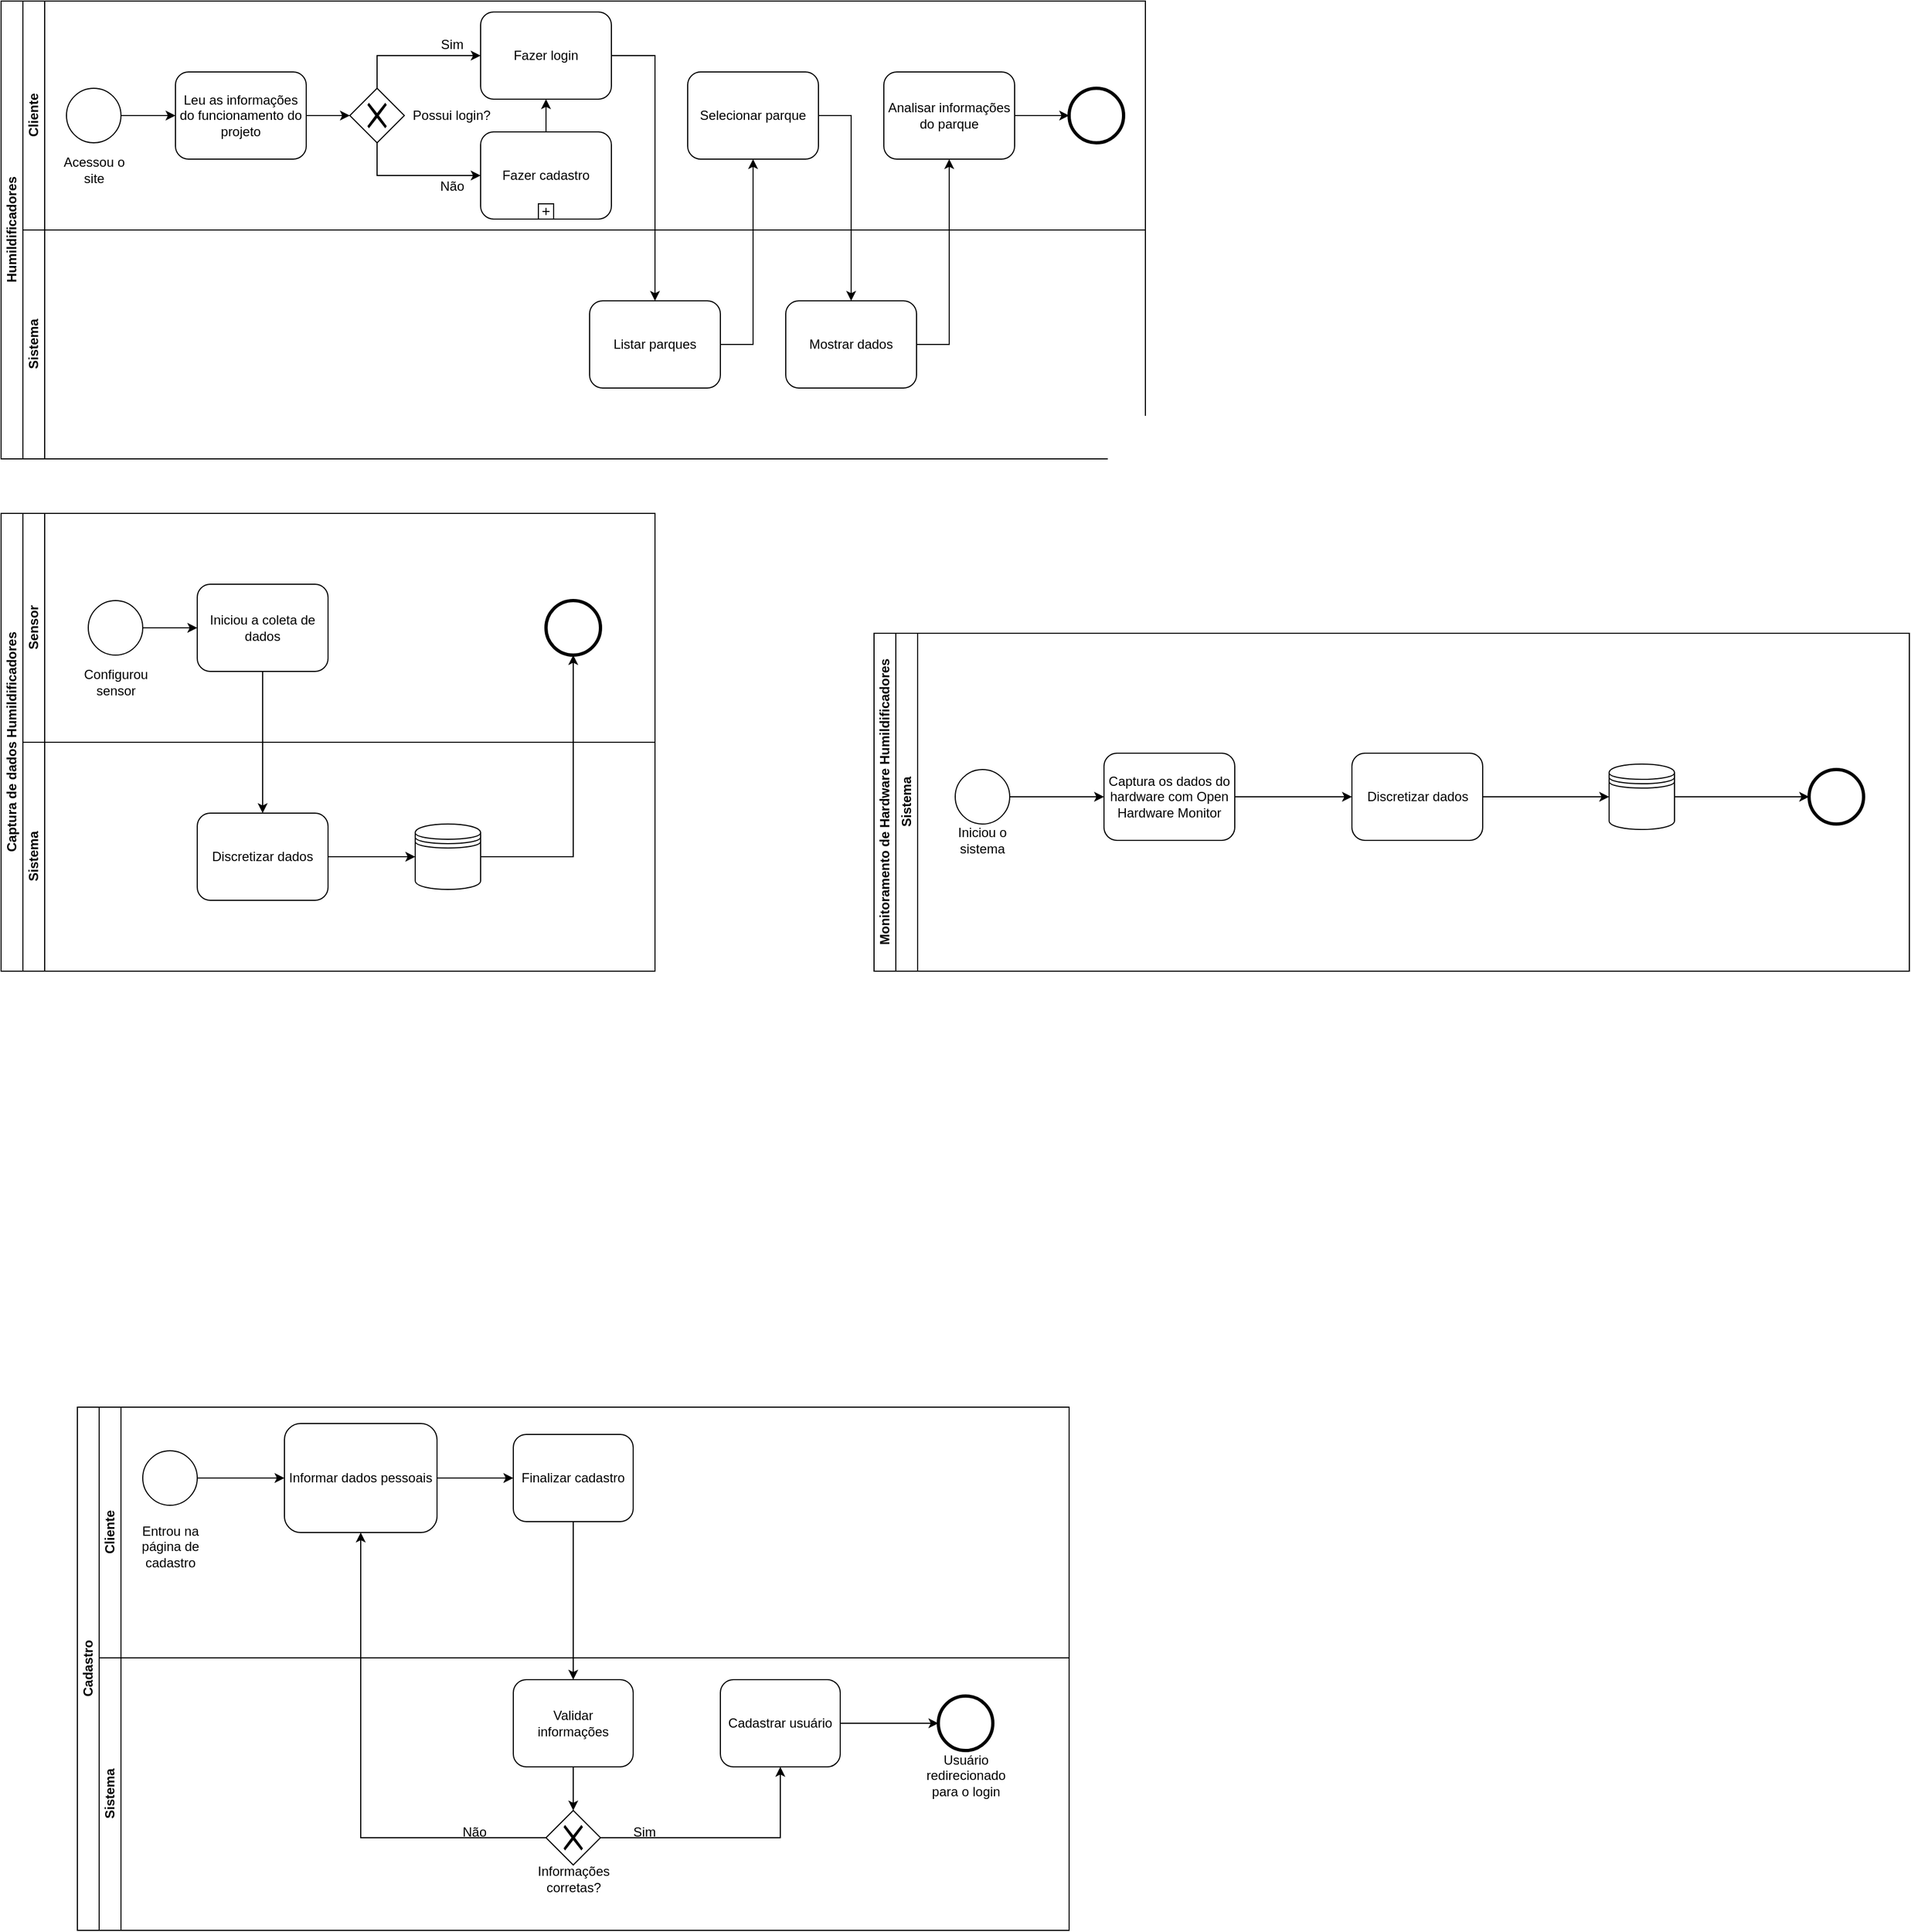 <mxfile version="14.0.1" type="device"><diagram id="df5vs64nJyHTigzsV2kV" name="Page-1"><mxGraphModel dx="1422" dy="768" grid="0" gridSize="10" guides="1" tooltips="1" connect="1" arrows="1" fold="1" page="0" pageScale="1" pageWidth="827" pageHeight="1169" math="0" shadow="0"><root><mxCell id="0"/><mxCell id="1" parent="0"/><mxCell id="KYr37nAHbCxn54FUFgil-1" value="Humildificadores" style="swimlane;html=1;childLayout=stackLayout;resizeParent=1;resizeParentMax=0;horizontal=0;startSize=20;horizontalStack=0;" parent="1" vertex="1"><mxGeometry y="130" width="1050" height="420" as="geometry"/></mxCell><mxCell id="KYr37nAHbCxn54FUFgil-2" value="Cliente" style="swimlane;html=1;startSize=20;horizontal=0;" parent="KYr37nAHbCxn54FUFgil-1" vertex="1"><mxGeometry x="20" width="1030" height="210" as="geometry"/></mxCell><mxCell id="KYr37nAHbCxn54FUFgil-10" style="edgeStyle=orthogonalEdgeStyle;rounded=0;orthogonalLoop=1;jettySize=auto;html=1;entryX=0;entryY=0.5;entryDx=0;entryDy=0;" parent="KYr37nAHbCxn54FUFgil-2" source="KYr37nAHbCxn54FUFgil-5" target="KYr37nAHbCxn54FUFgil-9" edge="1"><mxGeometry relative="1" as="geometry"/></mxCell><mxCell id="KYr37nAHbCxn54FUFgil-31" value="Sim" style="text;html=1;strokeColor=none;fillColor=none;align=center;verticalAlign=middle;whiteSpace=wrap;rounded=0;" parent="KYr37nAHbCxn54FUFgil-2" vertex="1"><mxGeometry x="374" y="30" width="40" height="20" as="geometry"/></mxCell><mxCell id="KYr37nAHbCxn54FUFgil-36" value="Fazer login" style="html=1;whiteSpace=wrap;rounded=1;dropTarget=0;" parent="KYr37nAHbCxn54FUFgil-2" vertex="1"><mxGeometry x="420" y="10" width="120" height="80" as="geometry"/></mxCell><mxCell id="KYr37nAHbCxn54FUFgil-35" style="edgeStyle=orthogonalEdgeStyle;rounded=0;orthogonalLoop=1;jettySize=auto;html=1;entryX=0;entryY=0.5;entryDx=0;entryDy=0;" parent="KYr37nAHbCxn54FUFgil-2" target="KYr37nAHbCxn54FUFgil-33" edge="1"><mxGeometry relative="1" as="geometry"><mxPoint x="325" y="130" as="sourcePoint"/><Array as="points"><mxPoint x="325" y="160"/></Array></mxGeometry></mxCell><mxCell id="KYr37nAHbCxn54FUFgil-38" style="edgeStyle=orthogonalEdgeStyle;rounded=0;orthogonalLoop=1;jettySize=auto;html=1;entryX=0;entryY=0.5;entryDx=0;entryDy=0;" parent="KYr37nAHbCxn54FUFgil-2" target="KYr37nAHbCxn54FUFgil-36" edge="1"><mxGeometry relative="1" as="geometry"><mxPoint x="325" y="80" as="sourcePoint"/><Array as="points"><mxPoint x="325" y="50"/></Array></mxGeometry></mxCell><mxCell id="KYr37nAHbCxn54FUFgil-48" value="Analisar informações do parque" style="html=1;whiteSpace=wrap;rounded=1;dropTarget=0;" parent="KYr37nAHbCxn54FUFgil-2" vertex="1"><mxGeometry x="790" y="65" width="120" height="80" as="geometry"/></mxCell><mxCell id="KYr37nAHbCxn54FUFgil-67" value="" style="shape=mxgraph.bpmn.shape;html=1;verticalLabelPosition=bottom;labelBackgroundColor=#ffffff;verticalAlign=top;align=center;perimeter=ellipsePerimeter;outlineConnect=0;outline=end;symbol=general;" parent="KYr37nAHbCxn54FUFgil-2" vertex="1"><mxGeometry x="960" y="80" width="50" height="50" as="geometry"/></mxCell><mxCell id="3r_tqzN9Ztn0_A5b84R3-2" style="edgeStyle=orthogonalEdgeStyle;rounded=0;orthogonalLoop=1;jettySize=auto;html=1;entryX=0;entryY=0.5;entryDx=0;entryDy=0;" edge="1" parent="KYr37nAHbCxn54FUFgil-2" source="KYr37nAHbCxn54FUFgil-9" target="Hnz71xQ3nLrBSHwAkCdc-6"><mxGeometry relative="1" as="geometry"/></mxCell><mxCell id="KYr37nAHbCxn54FUFgil-9" value="Leu as informações do funcionamento do projeto" style="shape=ext;rounded=1;html=1;whiteSpace=wrap;" parent="KYr37nAHbCxn54FUFgil-2" vertex="1"><mxGeometry x="140" y="65" width="120" height="80" as="geometry"/></mxCell><mxCell id="KYr37nAHbCxn54FUFgil-5" value="" style="shape=mxgraph.bpmn.shape;html=1;verticalLabelPosition=bottom;labelBackgroundColor=#ffffff;verticalAlign=top;align=center;perimeter=ellipsePerimeter;outlineConnect=0;outline=standard;symbol=general;" parent="KYr37nAHbCxn54FUFgil-2" vertex="1"><mxGeometry x="40" y="80" width="50" height="50" as="geometry"/></mxCell><mxCell id="KYr37nAHbCxn54FUFgil-40" value="Selecionar parque" style="html=1;whiteSpace=wrap;rounded=1;dropTarget=0;" parent="KYr37nAHbCxn54FUFgil-2" vertex="1"><mxGeometry x="610" y="65" width="120" height="80" as="geometry"/></mxCell><mxCell id="KYr37nAHbCxn54FUFgil-44" style="edgeStyle=orthogonalEdgeStyle;rounded=0;orthogonalLoop=1;jettySize=auto;html=1;entryX=0.5;entryY=1;entryDx=0;entryDy=0;" parent="KYr37nAHbCxn54FUFgil-2" source="KYr37nAHbCxn54FUFgil-33" edge="1"><mxGeometry relative="1" as="geometry"><mxPoint x="480" y="90" as="targetPoint"/></mxGeometry></mxCell><mxCell id="KYr37nAHbCxn54FUFgil-68" style="edgeStyle=orthogonalEdgeStyle;rounded=0;orthogonalLoop=1;jettySize=auto;html=1;" parent="KYr37nAHbCxn54FUFgil-2" source="KYr37nAHbCxn54FUFgil-48" target="KYr37nAHbCxn54FUFgil-67" edge="1"><mxGeometry relative="1" as="geometry"/></mxCell><mxCell id="KYr37nAHbCxn54FUFgil-25" value="Possui login?" style="text;html=1;strokeColor=none;fillColor=none;align=center;verticalAlign=middle;whiteSpace=wrap;rounded=0;" parent="KYr37nAHbCxn54FUFgil-2" vertex="1"><mxGeometry x="356" y="95" width="75" height="20" as="geometry"/></mxCell><mxCell id="Hnz71xQ3nLrBSHwAkCdc-3" value="Acessou o site" style="text;html=1;strokeColor=none;fillColor=none;align=center;verticalAlign=middle;whiteSpace=wrap;rounded=0;" parent="KYr37nAHbCxn54FUFgil-2" vertex="1"><mxGeometry x="27.5" y="145" width="75" height="20" as="geometry"/></mxCell><mxCell id="KYr37nAHbCxn54FUFgil-33" value="Fazer cadastro" style="html=1;whiteSpace=wrap;rounded=1;dropTarget=0;" parent="KYr37nAHbCxn54FUFgil-2" vertex="1"><mxGeometry x="420" y="120" width="120" height="80" as="geometry"/></mxCell><mxCell id="KYr37nAHbCxn54FUFgil-34" value="" style="html=1;shape=plus;outlineConnect=0;" parent="KYr37nAHbCxn54FUFgil-33" vertex="1"><mxGeometry x="0.5" y="1" width="14" height="14" relative="1" as="geometry"><mxPoint x="-7" y="-14" as="offset"/></mxGeometry></mxCell><mxCell id="KYr37nAHbCxn54FUFgil-32" value="Não" style="text;html=1;strokeColor=none;fillColor=none;align=center;verticalAlign=middle;whiteSpace=wrap;rounded=0;" parent="KYr37nAHbCxn54FUFgil-2" vertex="1"><mxGeometry x="374" y="160" width="40" height="20" as="geometry"/></mxCell><mxCell id="Hnz71xQ3nLrBSHwAkCdc-6" value="" style="shape=mxgraph.bpmn.shape;html=1;verticalLabelPosition=bottom;labelBackgroundColor=#ffffff;verticalAlign=top;align=center;perimeter=rhombusPerimeter;background=gateway;outlineConnect=0;outline=none;symbol=exclusiveGw;" parent="KYr37nAHbCxn54FUFgil-2" vertex="1"><mxGeometry x="300" y="80" width="50" height="50" as="geometry"/></mxCell><mxCell id="KYr37nAHbCxn54FUFgil-3" value="Sistema" style="swimlane;html=1;startSize=20;horizontal=0;" parent="KYr37nAHbCxn54FUFgil-1" vertex="1"><mxGeometry x="20" y="210" width="1030" height="210" as="geometry"/></mxCell><mxCell id="l9duHPYduscF05IecQCI-11" value="Listar parques" style="html=1;whiteSpace=wrap;rounded=1;dropTarget=0;" parent="KYr37nAHbCxn54FUFgil-3" vertex="1"><mxGeometry x="520" y="65" width="120" height="80" as="geometry"/></mxCell><mxCell id="l9duHPYduscF05IecQCI-5" value="Mostrar dados" style="html=1;whiteSpace=wrap;rounded=1;dropTarget=0;" parent="KYr37nAHbCxn54FUFgil-3" vertex="1"><mxGeometry x="700" y="65" width="120" height="80" as="geometry"/></mxCell><mxCell id="l9duHPYduscF05IecQCI-8" style="edgeStyle=orthogonalEdgeStyle;rounded=0;orthogonalLoop=1;jettySize=auto;html=1;entryX=0.5;entryY=1;entryDx=0;entryDy=0;" parent="KYr37nAHbCxn54FUFgil-1" source="l9duHPYduscF05IecQCI-5" target="KYr37nAHbCxn54FUFgil-48" edge="1"><mxGeometry relative="1" as="geometry"><Array as="points"><mxPoint x="870" y="315"/></Array></mxGeometry></mxCell><mxCell id="l9duHPYduscF05IecQCI-12" style="edgeStyle=orthogonalEdgeStyle;rounded=0;orthogonalLoop=1;jettySize=auto;html=1;" parent="KYr37nAHbCxn54FUFgil-1" source="KYr37nAHbCxn54FUFgil-36" target="l9duHPYduscF05IecQCI-11" edge="1"><mxGeometry relative="1" as="geometry"><Array as="points"><mxPoint x="600" y="50"/></Array></mxGeometry></mxCell><mxCell id="l9duHPYduscF05IecQCI-13" style="edgeStyle=orthogonalEdgeStyle;rounded=0;orthogonalLoop=1;jettySize=auto;html=1;" parent="KYr37nAHbCxn54FUFgil-1" source="l9duHPYduscF05IecQCI-11" target="KYr37nAHbCxn54FUFgil-40" edge="1"><mxGeometry relative="1" as="geometry"><Array as="points"><mxPoint x="690" y="315"/></Array></mxGeometry></mxCell><mxCell id="l9duHPYduscF05IecQCI-14" style="edgeStyle=orthogonalEdgeStyle;rounded=0;orthogonalLoop=1;jettySize=auto;html=1;entryX=0.5;entryY=0;entryDx=0;entryDy=0;" parent="KYr37nAHbCxn54FUFgil-1" source="KYr37nAHbCxn54FUFgil-40" target="l9duHPYduscF05IecQCI-5" edge="1"><mxGeometry relative="1" as="geometry"><Array as="points"><mxPoint x="780" y="105"/></Array></mxGeometry></mxCell><mxCell id="l9duHPYduscF05IecQCI-34" value="Captura de dados Humildificadores" style="swimlane;html=1;childLayout=stackLayout;resizeParent=1;resizeParentMax=0;horizontal=0;startSize=20;horizontalStack=0;" parent="1" vertex="1"><mxGeometry y="600" width="600" height="420" as="geometry"/></mxCell><mxCell id="l9duHPYduscF05IecQCI-35" value="Sensor" style="swimlane;html=1;startSize=20;horizontal=0;" parent="l9duHPYduscF05IecQCI-34" vertex="1"><mxGeometry x="20" width="580" height="210" as="geometry"/></mxCell><mxCell id="l9duHPYduscF05IecQCI-36" style="edgeStyle=orthogonalEdgeStyle;rounded=0;orthogonalLoop=1;jettySize=auto;html=1;entryX=0;entryY=0.5;entryDx=0;entryDy=0;" parent="l9duHPYduscF05IecQCI-35" source="l9duHPYduscF05IecQCI-44" target="l9duHPYduscF05IecQCI-43" edge="1"><mxGeometry relative="1" as="geometry"/></mxCell><mxCell id="l9duHPYduscF05IecQCI-42" value="" style="shape=mxgraph.bpmn.shape;html=1;verticalLabelPosition=bottom;labelBackgroundColor=#ffffff;verticalAlign=top;align=center;perimeter=ellipsePerimeter;outlineConnect=0;outline=end;symbol=general;" parent="l9duHPYduscF05IecQCI-35" vertex="1"><mxGeometry x="480" y="80" width="50" height="50" as="geometry"/></mxCell><mxCell id="l9duHPYduscF05IecQCI-43" value="Iniciou a coleta de dados" style="shape=ext;rounded=1;html=1;whiteSpace=wrap;" parent="l9duHPYduscF05IecQCI-35" vertex="1"><mxGeometry x="160" y="65" width="120" height="80" as="geometry"/></mxCell><mxCell id="l9duHPYduscF05IecQCI-44" value="" style="shape=mxgraph.bpmn.shape;html=1;verticalLabelPosition=bottom;labelBackgroundColor=#ffffff;verticalAlign=top;align=center;perimeter=ellipsePerimeter;outlineConnect=0;outline=standard;symbol=general;" parent="l9duHPYduscF05IecQCI-35" vertex="1"><mxGeometry x="60" y="80" width="50" height="50" as="geometry"/></mxCell><mxCell id="l9duHPYduscF05IecQCI-49" value="Configurou sensor" style="text;html=1;strokeColor=none;fillColor=none;align=center;verticalAlign=middle;whiteSpace=wrap;rounded=0;" parent="l9duHPYduscF05IecQCI-35" vertex="1"><mxGeometry x="47.5" y="145" width="75" height="20" as="geometry"/></mxCell><mxCell id="l9duHPYduscF05IecQCI-54" value="Sistema" style="swimlane;html=1;startSize=20;horizontal=0;" parent="l9duHPYduscF05IecQCI-34" vertex="1"><mxGeometry x="20" y="210" width="580" height="210" as="geometry"/></mxCell><mxCell id="l9duHPYduscF05IecQCI-72" style="edgeStyle=orthogonalEdgeStyle;rounded=0;orthogonalLoop=1;jettySize=auto;html=1;entryX=0;entryY=0.5;entryDx=0;entryDy=0;" parent="l9duHPYduscF05IecQCI-54" source="l9duHPYduscF05IecQCI-70" target="l9duHPYduscF05IecQCI-81" edge="1"><mxGeometry relative="1" as="geometry"><mxPoint x="344" y="105" as="targetPoint"/></mxGeometry></mxCell><mxCell id="l9duHPYduscF05IecQCI-81" value="" style="shape=datastore;whiteSpace=wrap;html=1;" parent="l9duHPYduscF05IecQCI-54" vertex="1"><mxGeometry x="360" y="75" width="60" height="60" as="geometry"/></mxCell><mxCell id="l9duHPYduscF05IecQCI-70" value="Discretizar dados" style="shape=ext;rounded=1;html=1;whiteSpace=wrap;" parent="l9duHPYduscF05IecQCI-54" vertex="1"><mxGeometry x="160" y="65" width="120" height="80" as="geometry"/></mxCell><mxCell id="l9duHPYduscF05IecQCI-71" style="edgeStyle=orthogonalEdgeStyle;rounded=0;orthogonalLoop=1;jettySize=auto;html=1;" parent="l9duHPYduscF05IecQCI-34" source="l9duHPYduscF05IecQCI-43" target="l9duHPYduscF05IecQCI-70" edge="1"><mxGeometry relative="1" as="geometry"/></mxCell><mxCell id="l9duHPYduscF05IecQCI-82" style="edgeStyle=orthogonalEdgeStyle;rounded=0;orthogonalLoop=1;jettySize=auto;html=1;" parent="l9duHPYduscF05IecQCI-34" source="l9duHPYduscF05IecQCI-81" target="l9duHPYduscF05IecQCI-42" edge="1"><mxGeometry relative="1" as="geometry"/></mxCell><mxCell id="l9duHPYduscF05IecQCI-83" value="Monitoramento de Hardware Humildificadores" style="swimlane;html=1;childLayout=stackLayout;resizeParent=1;resizeParentMax=0;horizontal=0;startSize=20;horizontalStack=0;" parent="1" vertex="1"><mxGeometry x="801" y="710" width="950" height="310" as="geometry"/></mxCell><mxCell id="l9duHPYduscF05IecQCI-84" value="Sistema" style="swimlane;html=1;startSize=20;horizontal=0;" parent="l9duHPYduscF05IecQCI-83" vertex="1"><mxGeometry x="20" width="930" height="310" as="geometry"/></mxCell><mxCell id="l9duHPYduscF05IecQCI-85" style="edgeStyle=orthogonalEdgeStyle;rounded=0;orthogonalLoop=1;jettySize=auto;html=1;entryX=0;entryY=0.5;entryDx=0;entryDy=0;" parent="l9duHPYduscF05IecQCI-84" source="l9duHPYduscF05IecQCI-88" target="l9duHPYduscF05IecQCI-87" edge="1"><mxGeometry relative="1" as="geometry"/></mxCell><mxCell id="l9duHPYduscF05IecQCI-98" style="edgeStyle=orthogonalEdgeStyle;rounded=0;orthogonalLoop=1;jettySize=auto;html=1;entryX=0;entryY=0.5;entryDx=0;entryDy=0;" parent="l9duHPYduscF05IecQCI-84" source="l9duHPYduscF05IecQCI-100" target="l9duHPYduscF05IecQCI-97" edge="1"><mxGeometry relative="1" as="geometry"/></mxCell><mxCell id="l9duHPYduscF05IecQCI-101" style="edgeStyle=orthogonalEdgeStyle;rounded=0;orthogonalLoop=1;jettySize=auto;html=1;entryX=0;entryY=0.5;entryDx=0;entryDy=0;" parent="l9duHPYduscF05IecQCI-84" source="l9duHPYduscF05IecQCI-87" target="l9duHPYduscF05IecQCI-100" edge="1"><mxGeometry relative="1" as="geometry"><mxPoint x="306.5" y="1235" as="sourcePoint"/><mxPoint x="610" y="1235" as="targetPoint"/></mxGeometry></mxCell><mxCell id="l9duHPYduscF05IecQCI-88" value="" style="shape=mxgraph.bpmn.shape;html=1;verticalLabelPosition=bottom;labelBackgroundColor=#ffffff;verticalAlign=top;align=center;perimeter=ellipsePerimeter;outlineConnect=0;outline=standard;symbol=general;" parent="l9duHPYduscF05IecQCI-84" vertex="1"><mxGeometry x="54.5" y="125" width="50" height="50" as="geometry"/></mxCell><mxCell id="l9duHPYduscF05IecQCI-87" value="Captura os dados do hardware com Open Hardware Monitor" style="shape=ext;rounded=1;html=1;whiteSpace=wrap;" parent="l9duHPYduscF05IecQCI-84" vertex="1"><mxGeometry x="191" y="110" width="120" height="80" as="geometry"/></mxCell><mxCell id="l9duHPYduscF05IecQCI-100" value="Discretizar dados" style="shape=ext;rounded=1;html=1;whiteSpace=wrap;" parent="l9duHPYduscF05IecQCI-84" vertex="1"><mxGeometry x="418.5" y="110" width="120" height="80" as="geometry"/></mxCell><mxCell id="3r_tqzN9Ztn0_A5b84R3-3" style="edgeStyle=orthogonalEdgeStyle;rounded=0;orthogonalLoop=1;jettySize=auto;html=1;" edge="1" parent="l9duHPYduscF05IecQCI-84" source="l9duHPYduscF05IecQCI-97" target="l9duHPYduscF05IecQCI-86"><mxGeometry relative="1" as="geometry"/></mxCell><mxCell id="l9duHPYduscF05IecQCI-97" value="" style="shape=datastore;whiteSpace=wrap;html=1;" parent="l9duHPYduscF05IecQCI-84" vertex="1"><mxGeometry x="654.5" y="120" width="60" height="60" as="geometry"/></mxCell><mxCell id="l9duHPYduscF05IecQCI-86" value="" style="shape=mxgraph.bpmn.shape;html=1;verticalLabelPosition=bottom;labelBackgroundColor=#ffffff;verticalAlign=top;align=center;perimeter=ellipsePerimeter;outlineConnect=0;outline=end;symbol=general;" parent="l9duHPYduscF05IecQCI-84" vertex="1"><mxGeometry x="838" y="125" width="50" height="50" as="geometry"/></mxCell><mxCell id="l9duHPYduscF05IecQCI-89" value="Iniciou o sistema" style="text;html=1;strokeColor=none;fillColor=none;align=center;verticalAlign=middle;whiteSpace=wrap;rounded=0;" parent="l9duHPYduscF05IecQCI-84" vertex="1"><mxGeometry x="42" y="180" width="75" height="20" as="geometry"/></mxCell><mxCell id="hYX6JSYBdkoiYAkbKVVk-1" value="Cadastro" style="swimlane;html=1;childLayout=stackLayout;resizeParent=1;resizeParentMax=0;horizontal=0;startSize=20;horizontalStack=0;" parent="1" vertex="1"><mxGeometry x="70" y="1420" width="910" height="480" as="geometry"/></mxCell><mxCell id="hYX6JSYBdkoiYAkbKVVk-2" value="Cliente" style="swimlane;html=1;startSize=20;horizontal=0;" parent="hYX6JSYBdkoiYAkbKVVk-1" vertex="1"><mxGeometry x="20" width="890" height="230" as="geometry"/></mxCell><mxCell id="hYX6JSYBdkoiYAkbKVVk-10" style="edgeStyle=orthogonalEdgeStyle;rounded=0;orthogonalLoop=1;jettySize=auto;html=1;entryX=0;entryY=0.5;entryDx=0;entryDy=0;" parent="hYX6JSYBdkoiYAkbKVVk-2" source="hYX6JSYBdkoiYAkbKVVk-5" target="hYX6JSYBdkoiYAkbKVVk-9" edge="1"><mxGeometry relative="1" as="geometry"/></mxCell><mxCell id="hYX6JSYBdkoiYAkbKVVk-9" value="Finalizar cadastro" style="shape=ext;rounded=1;html=1;whiteSpace=wrap;" parent="hYX6JSYBdkoiYAkbKVVk-2" vertex="1"><mxGeometry x="380" y="25" width="110" height="80" as="geometry"/></mxCell><mxCell id="hYX6JSYBdkoiYAkbKVVk-5" value="Informar dados pessoais" style="shape=ext;rounded=1;html=1;whiteSpace=wrap;" parent="hYX6JSYBdkoiYAkbKVVk-2" vertex="1"><mxGeometry x="170" y="15" width="140" height="100" as="geometry"/></mxCell><mxCell id="hYX6JSYBdkoiYAkbKVVk-7" value="Entrou na página de cadastro" style="text;html=1;strokeColor=none;fillColor=none;align=center;verticalAlign=middle;whiteSpace=wrap;rounded=0;" parent="hYX6JSYBdkoiYAkbKVVk-2" vertex="1"><mxGeometry x="27.5" y="105" width="75" height="45" as="geometry"/></mxCell><mxCell id="hYX6JSYBdkoiYAkbKVVk-8" style="edgeStyle=orthogonalEdgeStyle;rounded=0;orthogonalLoop=1;jettySize=auto;html=1;" parent="hYX6JSYBdkoiYAkbKVVk-2" source="hYX6JSYBdkoiYAkbKVVk-6" target="hYX6JSYBdkoiYAkbKVVk-5" edge="1"><mxGeometry relative="1" as="geometry"/></mxCell><mxCell id="hYX6JSYBdkoiYAkbKVVk-6" value="" style="shape=mxgraph.bpmn.shape;html=1;verticalLabelPosition=bottom;labelBackgroundColor=#ffffff;verticalAlign=top;align=center;perimeter=ellipsePerimeter;outlineConnect=0;outline=standard;symbol=general;" parent="hYX6JSYBdkoiYAkbKVVk-2" vertex="1"><mxGeometry x="40" y="40" width="50" height="50" as="geometry"/></mxCell><mxCell id="hYX6JSYBdkoiYAkbKVVk-16" style="edgeStyle=orthogonalEdgeStyle;rounded=0;orthogonalLoop=1;jettySize=auto;html=1;exitX=0;exitY=0.5;exitDx=0;exitDy=0;entryX=0.5;entryY=1;entryDx=0;entryDy=0;" parent="hYX6JSYBdkoiYAkbKVVk-1" source="hYX6JSYBdkoiYAkbKVVk-14" target="hYX6JSYBdkoiYAkbKVVk-5" edge="1"><mxGeometry relative="1" as="geometry"/></mxCell><mxCell id="hYX6JSYBdkoiYAkbKVVk-18" style="edgeStyle=orthogonalEdgeStyle;rounded=0;orthogonalLoop=1;jettySize=auto;html=1;entryX=0.5;entryY=0;entryDx=0;entryDy=0;" parent="hYX6JSYBdkoiYAkbKVVk-1" source="hYX6JSYBdkoiYAkbKVVk-9" target="hYX6JSYBdkoiYAkbKVVk-17" edge="1"><mxGeometry relative="1" as="geometry"/></mxCell><mxCell id="hYX6JSYBdkoiYAkbKVVk-3" value="Sistema" style="swimlane;html=1;startSize=20;horizontal=0;" parent="hYX6JSYBdkoiYAkbKVVk-1" vertex="1"><mxGeometry x="20" y="230" width="890" height="250" as="geometry"/></mxCell><mxCell id="hYX6JSYBdkoiYAkbKVVk-19" style="edgeStyle=orthogonalEdgeStyle;rounded=0;orthogonalLoop=1;jettySize=auto;html=1;exitX=0.5;exitY=1;exitDx=0;exitDy=0;" parent="hYX6JSYBdkoiYAkbKVVk-3" source="hYX6JSYBdkoiYAkbKVVk-17" target="hYX6JSYBdkoiYAkbKVVk-14" edge="1"><mxGeometry relative="1" as="geometry"/></mxCell><mxCell id="hYX6JSYBdkoiYAkbKVVk-30" style="edgeStyle=orthogonalEdgeStyle;rounded=0;orthogonalLoop=1;jettySize=auto;html=1;entryX=0;entryY=0.5;entryDx=0;entryDy=0;" parent="hYX6JSYBdkoiYAkbKVVk-3" source="hYX6JSYBdkoiYAkbKVVk-21" target="hYX6JSYBdkoiYAkbKVVk-29" edge="1"><mxGeometry relative="1" as="geometry"/></mxCell><mxCell id="hYX6JSYBdkoiYAkbKVVk-29" value="" style="shape=mxgraph.bpmn.shape;html=1;verticalLabelPosition=bottom;labelBackgroundColor=#ffffff;verticalAlign=top;align=center;perimeter=ellipsePerimeter;outlineConnect=0;outline=end;symbol=general;" parent="hYX6JSYBdkoiYAkbKVVk-3" vertex="1"><mxGeometry x="770" y="35" width="50" height="50" as="geometry"/></mxCell><mxCell id="hYX6JSYBdkoiYAkbKVVk-21" value="Cadastrar usuário" style="shape=ext;rounded=1;html=1;whiteSpace=wrap;" parent="hYX6JSYBdkoiYAkbKVVk-3" vertex="1"><mxGeometry x="570" y="20" width="110" height="80" as="geometry"/></mxCell><mxCell id="hYX6JSYBdkoiYAkbKVVk-17" value="Validar&lt;br&gt;informações" style="shape=ext;rounded=1;html=1;whiteSpace=wrap;" parent="hYX6JSYBdkoiYAkbKVVk-3" vertex="1"><mxGeometry x="380" y="20" width="110" height="80" as="geometry"/></mxCell><mxCell id="hYX6JSYBdkoiYAkbKVVk-22" style="edgeStyle=orthogonalEdgeStyle;rounded=0;orthogonalLoop=1;jettySize=auto;html=1;" parent="hYX6JSYBdkoiYAkbKVVk-3" source="hYX6JSYBdkoiYAkbKVVk-14" target="hYX6JSYBdkoiYAkbKVVk-21" edge="1"><mxGeometry relative="1" as="geometry"/></mxCell><mxCell id="hYX6JSYBdkoiYAkbKVVk-31" value="Usuário redirecionado para o login" style="text;html=1;strokeColor=none;fillColor=none;align=center;verticalAlign=middle;whiteSpace=wrap;rounded=0;" parent="hYX6JSYBdkoiYAkbKVVk-3" vertex="1"><mxGeometry x="757.5" y="85" width="75" height="45" as="geometry"/></mxCell><mxCell id="hYX6JSYBdkoiYAkbKVVk-26" value="Não" style="text;html=1;align=center;verticalAlign=middle;resizable=0;points=[];autosize=1;" parent="hYX6JSYBdkoiYAkbKVVk-3" vertex="1"><mxGeometry x="324" y="150" width="40" height="20" as="geometry"/></mxCell><mxCell id="hYX6JSYBdkoiYAkbKVVk-25" value="Sim" style="text;html=1;align=center;verticalAlign=middle;resizable=0;points=[];autosize=1;" parent="hYX6JSYBdkoiYAkbKVVk-3" vertex="1"><mxGeometry x="480" y="150" width="40" height="20" as="geometry"/></mxCell><mxCell id="hYX6JSYBdkoiYAkbKVVk-14" value="" style="shape=mxgraph.bpmn.shape;html=1;verticalLabelPosition=bottom;labelBackgroundColor=#ffffff;verticalAlign=top;align=center;perimeter=rhombusPerimeter;background=gateway;outlineConnect=0;outline=none;symbol=exclusiveGw;" parent="hYX6JSYBdkoiYAkbKVVk-3" vertex="1"><mxGeometry x="410" y="140" width="50" height="50" as="geometry"/></mxCell><mxCell id="hYX6JSYBdkoiYAkbKVVk-20" value="Informações corretas?" style="text;html=1;strokeColor=none;fillColor=none;align=center;verticalAlign=middle;whiteSpace=wrap;rounded=0;" parent="hYX6JSYBdkoiYAkbKVVk-3" vertex="1"><mxGeometry x="382.5" y="180" width="105" height="45" as="geometry"/></mxCell></root></mxGraphModel></diagram></mxfile>